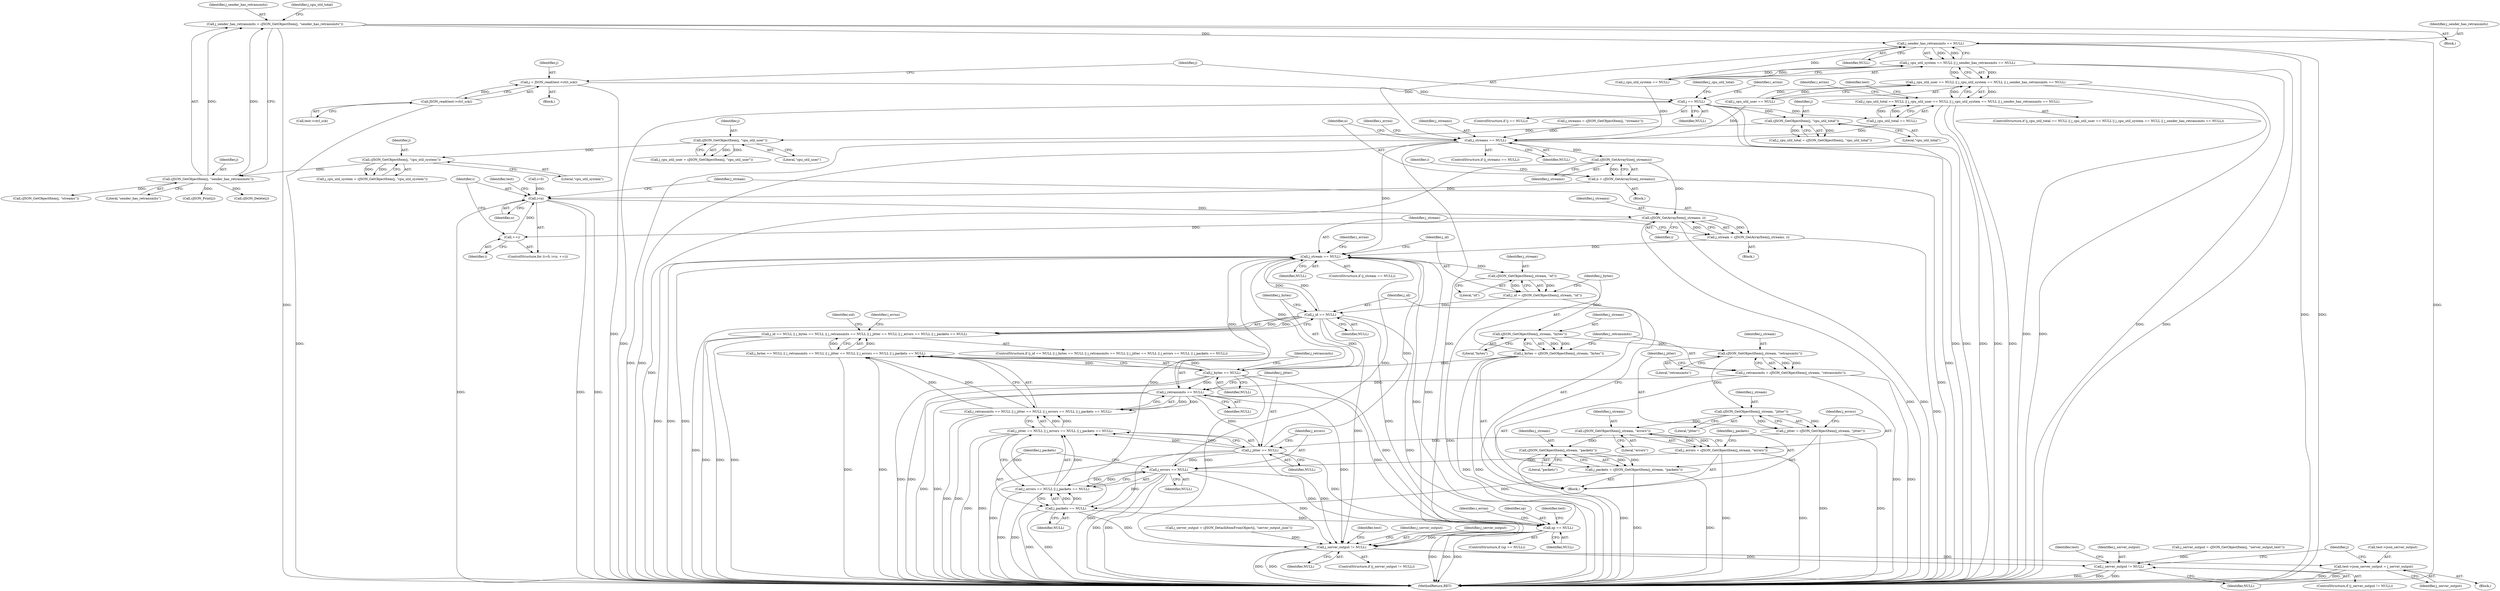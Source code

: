 digraph "0_iperf_91f2fa59e8ed80dfbf400add0164ee0e508e412a_48@API" {
"1000169" [label="(Call,j_sender_has_retransmits = cJSON_GetObjectItem(j, \"sender_has_retransmits\"))"];
"1000171" [label="(Call,cJSON_GetObjectItem(j, \"sender_has_retransmits\"))"];
"1000166" [label="(Call,cJSON_GetObjectItem(j, \"cpu_util_system\"))"];
"1000161" [label="(Call,cJSON_GetObjectItem(j, \"cpu_util_user\"))"];
"1000156" [label="(Call,cJSON_GetObjectItem(j, \"cpu_util_total\"))"];
"1000141" [label="(Call,j == NULL)"];
"1000134" [label="(Call,j = JSON_read(test->ctrl_sck))"];
"1000136" [label="(Call,JSON_read(test->ctrl_sck))"];
"1000187" [label="(Call,j_sender_has_retransmits == NULL)"];
"1000183" [label="(Call,j_cpu_util_system == NULL || j_sender_has_retransmits == NULL)"];
"1000179" [label="(Call,j_cpu_util_user == NULL || j_cpu_util_system == NULL || j_sender_has_retransmits == NULL)"];
"1000175" [label="(Call,j_cpu_util_total == NULL || j_cpu_util_user == NULL || j_cpu_util_system == NULL || j_sender_has_retransmits == NULL)"];
"1000257" [label="(Call,j_streams == NULL)"];
"1000272" [label="(Call,cJSON_GetArraySize(j_streams))"];
"1000270" [label="(Call,n = cJSON_GetArraySize(j_streams))"];
"1000278" [label="(Call,i<n)"];
"1000286" [label="(Call,cJSON_GetArrayItem(j_streams, i))"];
"1000281" [label="(Call,++i)"];
"1000284" [label="(Call,j_stream = cJSON_GetArrayItem(j_streams, i))"];
"1000290" [label="(Call,j_stream == NULL)"];
"1000305" [label="(Call,cJSON_GetObjectItem(j_stream, \"id\"))"];
"1000303" [label="(Call,j_id = cJSON_GetObjectItem(j_stream, \"id\"))"];
"1000335" [label="(Call,j_id == NULL)"];
"1000334" [label="(Call,j_id == NULL || j_bytes == NULL || j_retransmits == NULL || j_jitter == NULL || j_errors == NULL || j_packets == NULL)"];
"1000339" [label="(Call,j_bytes == NULL)"];
"1000338" [label="(Call,j_bytes == NULL || j_retransmits == NULL || j_jitter == NULL || j_errors == NULL || j_packets == NULL)"];
"1000343" [label="(Call,j_retransmits == NULL)"];
"1000342" [label="(Call,j_retransmits == NULL || j_jitter == NULL || j_errors == NULL || j_packets == NULL)"];
"1000347" [label="(Call,j_jitter == NULL)"];
"1000346" [label="(Call,j_jitter == NULL || j_errors == NULL || j_packets == NULL)"];
"1000351" [label="(Call,j_errors == NULL)"];
"1000350" [label="(Call,j_errors == NULL || j_packets == NULL)"];
"1000354" [label="(Call,j_packets == NULL)"];
"1000405" [label="(Call,sp == NULL)"];
"1000477" [label="(Call,j_server_output != NULL)"];
"1000481" [label="(Call,test->json_server_output = j_server_output)"];
"1000494" [label="(Call,j_server_output != NULL)"];
"1000310" [label="(Call,cJSON_GetObjectItem(j_stream, \"bytes\"))"];
"1000308" [label="(Call,j_bytes = cJSON_GetObjectItem(j_stream, \"bytes\"))"];
"1000315" [label="(Call,cJSON_GetObjectItem(j_stream, \"retransmits\"))"];
"1000313" [label="(Call,j_retransmits = cJSON_GetObjectItem(j_stream, \"retransmits\"))"];
"1000320" [label="(Call,cJSON_GetObjectItem(j_stream, \"jitter\"))"];
"1000318" [label="(Call,j_jitter = cJSON_GetObjectItem(j_stream, \"jitter\"))"];
"1000325" [label="(Call,cJSON_GetObjectItem(j_stream, \"errors\"))"];
"1000323" [label="(Call,j_errors = cJSON_GetObjectItem(j_stream, \"errors\"))"];
"1000330" [label="(Call,cJSON_GetObjectItem(j_stream, \"packets\"))"];
"1000328" [label="(Call,j_packets = cJSON_GetObjectItem(j_stream, \"packets\"))"];
"1000292" [label="(Identifier,NULL)"];
"1000326" [label="(Identifier,j_stream)"];
"1000349" [label="(Identifier,NULL)"];
"1000315" [label="(Call,cJSON_GetObjectItem(j_stream, \"retransmits\"))"];
"1000258" [label="(Identifier,j_streams)"];
"1000311" [label="(Identifier,j_stream)"];
"1000314" [label="(Identifier,j_retransmits)"];
"1000257" [label="(Call,j_streams == NULL)"];
"1000273" [label="(Identifier,j_streams)"];
"1000137" [label="(Call,test->ctrl_sck)"];
"1000270" [label="(Call,n = cJSON_GetArraySize(j_streams))"];
"1000141" [label="(Call,j == NULL)"];
"1000156" [label="(Call,cJSON_GetObjectItem(j, \"cpu_util_total\"))"];
"1000271" [label="(Identifier,n)"];
"1000290" [label="(Call,j_stream == NULL)"];
"1000479" [label="(Identifier,NULL)"];
"1000494" [label="(Call,j_server_output != NULL)"];
"1000346" [label="(Call,j_jitter == NULL || j_errors == NULL || j_packets == NULL)"];
"1000404" [label="(ControlStructure,if (sp == NULL))"];
"1000146" [label="(Identifier,i_errno)"];
"1000410" [label="(Identifier,i_errno)"];
"1000344" [label="(Identifier,j_retransmits)"];
"1000162" [label="(Identifier,j)"];
"1000304" [label="(Identifier,j_id)"];
"1000275" [label="(Call,i=0)"];
"1000154" [label="(Call,j_cpu_util_total = cJSON_GetObjectItem(j, \"cpu_util_total\"))"];
"1000179" [label="(Call,j_cpu_util_user == NULL || j_cpu_util_system == NULL || j_sender_has_retransmits == NULL)"];
"1000306" [label="(Identifier,j_stream)"];
"1000176" [label="(Call,j_cpu_util_total == NULL)"];
"1000510" [label="(MethodReturn,RET)"];
"1000170" [label="(Identifier,j_sender_has_retransmits)"];
"1000313" [label="(Call,j_retransmits = cJSON_GetObjectItem(j_stream, \"retransmits\"))"];
"1000356" [label="(Identifier,NULL)"];
"1000328" [label="(Call,j_packets = cJSON_GetObjectItem(j_stream, \"packets\"))"];
"1000352" [label="(Identifier,j_errors)"];
"1000325" [label="(Call,cJSON_GetObjectItem(j_stream, \"errors\"))"];
"1000287" [label="(Identifier,j_streams)"];
"1000321" [label="(Identifier,j_stream)"];
"1000319" [label="(Identifier,j_jitter)"];
"1000495" [label="(Identifier,j_server_output)"];
"1000334" [label="(Call,j_id == NULL || j_bytes == NULL || j_retransmits == NULL || j_jitter == NULL || j_errors == NULL || j_packets == NULL)"];
"1000335" [label="(Call,j_id == NULL)"];
"1000177" [label="(Identifier,j_cpu_util_total)"];
"1000143" [label="(Identifier,NULL)"];
"1000256" [label="(ControlStructure,if (j_streams == NULL))"];
"1000167" [label="(Identifier,j)"];
"1000291" [label="(Identifier,j_stream)"];
"1000496" [label="(Identifier,NULL)"];
"1000483" [label="(Identifier,test)"];
"1000331" [label="(Identifier,j_stream)"];
"1000171" [label="(Call,cJSON_GetObjectItem(j, \"sender_has_retransmits\"))"];
"1000323" [label="(Call,j_errors = cJSON_GetObjectItem(j_stream, \"errors\"))"];
"1000189" [label="(Identifier,NULL)"];
"1000251" [label="(Call,j_streams = cJSON_GetObjectItem(j, \"streams\"))"];
"1000340" [label="(Identifier,j_bytes)"];
"1000161" [label="(Call,cJSON_GetObjectItem(j, \"cpu_util_user\"))"];
"1000142" [label="(Identifier,j)"];
"1000164" [label="(Call,j_cpu_util_system = cJSON_GetObjectItem(j, \"cpu_util_system\"))"];
"1000406" [label="(Identifier,sp)"];
"1000136" [label="(Call,JSON_read(test->ctrl_sck))"];
"1000309" [label="(Identifier,j_bytes)"];
"1000169" [label="(Call,j_sender_has_retransmits = cJSON_GetObjectItem(j, \"sender_has_retransmits\"))"];
"1000308" [label="(Call,j_bytes = cJSON_GetObjectItem(j_stream, \"bytes\"))"];
"1000477" [label="(Call,j_server_output != NULL)"];
"1000488" [label="(Call,j_server_output = cJSON_GetObjectItem(j, \"server_output_text\"))"];
"1000341" [label="(Identifier,NULL)"];
"1000489" [label="(Identifier,j_server_output)"];
"1000168" [label="(Literal,\"cpu_util_system\")"];
"1000407" [label="(Identifier,NULL)"];
"1000272" [label="(Call,cJSON_GetArraySize(j_streams))"];
"1000288" [label="(Identifier,i)"];
"1000192" [label="(Identifier,i_errno)"];
"1000343" [label="(Call,j_retransmits == NULL)"];
"1000405" [label="(Call,sp == NULL)"];
"1000310" [label="(Call,cJSON_GetObjectItem(j_stream, \"bytes\"))"];
"1000351" [label="(Call,j_errors == NULL)"];
"1000318" [label="(Call,j_jitter = cJSON_GetObjectItem(j_stream, \"jitter\"))"];
"1000285" [label="(Identifier,j_stream)"];
"1000279" [label="(Identifier,i)"];
"1000348" [label="(Identifier,j_jitter)"];
"1000482" [label="(Call,test->json_server_output)"];
"1000175" [label="(Call,j_cpu_util_total == NULL || j_cpu_util_user == NULL || j_cpu_util_system == NULL || j_sender_has_retransmits == NULL)"];
"1000330" [label="(Call,cJSON_GetObjectItem(j_stream, \"packets\"))"];
"1000345" [label="(Identifier,NULL)"];
"1000281" [label="(Call,++i)"];
"1000157" [label="(Identifier,j)"];
"1000155" [label="(Identifier,j_cpu_util_total)"];
"1000303" [label="(Call,j_id = cJSON_GetObjectItem(j_stream, \"id\"))"];
"1000485" [label="(Identifier,j_server_output)"];
"1000305" [label="(Call,cJSON_GetObjectItem(j_stream, \"id\"))"];
"1000359" [label="(Identifier,i_errno)"];
"1000480" [label="(Block,)"];
"1000337" [label="(Identifier,NULL)"];
"1000465" [label="(Identifier,test)"];
"1000289" [label="(ControlStructure,if (j_stream == NULL))"];
"1000354" [label="(Call,j_packets == NULL)"];
"1000320" [label="(Call,cJSON_GetObjectItem(j_stream, \"jitter\"))"];
"1000183" [label="(Call,j_cpu_util_system == NULL || j_sender_has_retransmits == NULL)"];
"1000153" [label="(Block,)"];
"1000476" [label="(ControlStructure,if (j_server_output != NULL))"];
"1000282" [label="(Identifier,i)"];
"1000269" [label="(Block,)"];
"1000347" [label="(Call,j_jitter == NULL)"];
"1000253" [label="(Call,cJSON_GetObjectItem(j, \"streams\"))"];
"1000338" [label="(Call,j_bytes == NULL || j_retransmits == NULL || j_jitter == NULL || j_errors == NULL || j_packets == NULL)"];
"1000329" [label="(Identifier,j_packets)"];
"1000507" [label="(Identifier,j)"];
"1000283" [label="(Block,)"];
"1000368" [label="(Identifier,sid)"];
"1000134" [label="(Call,j = JSON_read(test->ctrl_sck))"];
"1000274" [label="(ControlStructure,for (i=0; i<n; ++i))"];
"1000174" [label="(ControlStructure,if (j_cpu_util_total == NULL || j_cpu_util_user == NULL || j_cpu_util_system == NULL || j_sender_has_retransmits == NULL))"];
"1000280" [label="(Identifier,n)"];
"1000420" [label="(Identifier,test)"];
"1000276" [label="(Identifier,i)"];
"1000317" [label="(Literal,\"retransmits\")"];
"1000105" [label="(Block,)"];
"1000336" [label="(Identifier,j_id)"];
"1000259" [label="(Identifier,NULL)"];
"1000158" [label="(Literal,\"cpu_util_total\")"];
"1000262" [label="(Identifier,i_errno)"];
"1000342" [label="(Call,j_retransmits == NULL || j_jitter == NULL || j_errors == NULL || j_packets == NULL)"];
"1000324" [label="(Identifier,j_errors)"];
"1000278" [label="(Call,i<n)"];
"1000481" [label="(Call,test->json_server_output = j_server_output)"];
"1000327" [label="(Literal,\"errors\")"];
"1000166" [label="(Call,cJSON_GetObjectItem(j, \"cpu_util_system\"))"];
"1000188" [label="(Identifier,j_sender_has_retransmits)"];
"1000307" [label="(Literal,\"id\")"];
"1000355" [label="(Identifier,j_packets)"];
"1000316" [label="(Identifier,j_stream)"];
"1000500" [label="(Identifier,test)"];
"1000478" [label="(Identifier,j_server_output)"];
"1000332" [label="(Literal,\"packets\")"];
"1000180" [label="(Call,j_cpu_util_user == NULL)"];
"1000284" [label="(Call,j_stream = cJSON_GetArrayItem(j_streams, i))"];
"1000295" [label="(Identifier,i_errno)"];
"1000140" [label="(ControlStructure,if (j == NULL))"];
"1000286" [label="(Call,cJSON_GetArrayItem(j_streams, i))"];
"1000471" [label="(Call,j_server_output = cJSON_DetachItemFromObject(j, \"server_output_json\"))"];
"1000184" [label="(Call,j_cpu_util_system == NULL)"];
"1000353" [label="(Identifier,NULL)"];
"1000135" [label="(Identifier,j)"];
"1000312" [label="(Literal,\"bytes\")"];
"1000207" [label="(Call,cJSON_Print(j))"];
"1000159" [label="(Call,j_cpu_util_user = cJSON_GetObjectItem(j, \"cpu_util_user\"))"];
"1000187" [label="(Call,j_sender_has_retransmits == NULL)"];
"1000506" [label="(Call,cJSON_Delete(j))"];
"1000163" [label="(Literal,\"cpu_util_user\")"];
"1000322" [label="(Literal,\"jitter\")"];
"1000202" [label="(Identifier,test)"];
"1000350" [label="(Call,j_errors == NULL || j_packets == NULL)"];
"1000493" [label="(ControlStructure,if (j_server_output != NULL))"];
"1000173" [label="(Literal,\"sender_has_retransmits\")"];
"1000333" [label="(ControlStructure,if (j_id == NULL || j_bytes == NULL || j_retransmits == NULL || j_jitter == NULL || j_errors == NULL || j_packets == NULL))"];
"1000339" [label="(Call,j_bytes == NULL)"];
"1000172" [label="(Identifier,j)"];
"1000302" [label="(Block,)"];
"1000169" -> "1000153"  [label="AST: "];
"1000169" -> "1000171"  [label="CFG: "];
"1000170" -> "1000169"  [label="AST: "];
"1000171" -> "1000169"  [label="AST: "];
"1000177" -> "1000169"  [label="CFG: "];
"1000169" -> "1000510"  [label="DDG: "];
"1000169" -> "1000510"  [label="DDG: "];
"1000171" -> "1000169"  [label="DDG: "];
"1000171" -> "1000169"  [label="DDG: "];
"1000169" -> "1000187"  [label="DDG: "];
"1000171" -> "1000173"  [label="CFG: "];
"1000172" -> "1000171"  [label="AST: "];
"1000173" -> "1000171"  [label="AST: "];
"1000166" -> "1000171"  [label="DDG: "];
"1000171" -> "1000207"  [label="DDG: "];
"1000171" -> "1000253"  [label="DDG: "];
"1000171" -> "1000506"  [label="DDG: "];
"1000166" -> "1000164"  [label="AST: "];
"1000166" -> "1000168"  [label="CFG: "];
"1000167" -> "1000166"  [label="AST: "];
"1000168" -> "1000166"  [label="AST: "];
"1000164" -> "1000166"  [label="CFG: "];
"1000166" -> "1000164"  [label="DDG: "];
"1000166" -> "1000164"  [label="DDG: "];
"1000161" -> "1000166"  [label="DDG: "];
"1000161" -> "1000159"  [label="AST: "];
"1000161" -> "1000163"  [label="CFG: "];
"1000162" -> "1000161"  [label="AST: "];
"1000163" -> "1000161"  [label="AST: "];
"1000159" -> "1000161"  [label="CFG: "];
"1000161" -> "1000159"  [label="DDG: "];
"1000161" -> "1000159"  [label="DDG: "];
"1000156" -> "1000161"  [label="DDG: "];
"1000156" -> "1000154"  [label="AST: "];
"1000156" -> "1000158"  [label="CFG: "];
"1000157" -> "1000156"  [label="AST: "];
"1000158" -> "1000156"  [label="AST: "];
"1000154" -> "1000156"  [label="CFG: "];
"1000156" -> "1000154"  [label="DDG: "];
"1000156" -> "1000154"  [label="DDG: "];
"1000141" -> "1000156"  [label="DDG: "];
"1000141" -> "1000140"  [label="AST: "];
"1000141" -> "1000143"  [label="CFG: "];
"1000142" -> "1000141"  [label="AST: "];
"1000143" -> "1000141"  [label="AST: "];
"1000146" -> "1000141"  [label="CFG: "];
"1000155" -> "1000141"  [label="CFG: "];
"1000141" -> "1000510"  [label="DDG: "];
"1000141" -> "1000510"  [label="DDG: "];
"1000141" -> "1000510"  [label="DDG: "];
"1000134" -> "1000141"  [label="DDG: "];
"1000141" -> "1000176"  [label="DDG: "];
"1000134" -> "1000105"  [label="AST: "];
"1000134" -> "1000136"  [label="CFG: "];
"1000135" -> "1000134"  [label="AST: "];
"1000136" -> "1000134"  [label="AST: "];
"1000142" -> "1000134"  [label="CFG: "];
"1000134" -> "1000510"  [label="DDG: "];
"1000136" -> "1000134"  [label="DDG: "];
"1000136" -> "1000137"  [label="CFG: "];
"1000137" -> "1000136"  [label="AST: "];
"1000136" -> "1000510"  [label="DDG: "];
"1000187" -> "1000183"  [label="AST: "];
"1000187" -> "1000189"  [label="CFG: "];
"1000188" -> "1000187"  [label="AST: "];
"1000189" -> "1000187"  [label="AST: "];
"1000183" -> "1000187"  [label="CFG: "];
"1000187" -> "1000510"  [label="DDG: "];
"1000187" -> "1000510"  [label="DDG: "];
"1000187" -> "1000183"  [label="DDG: "];
"1000187" -> "1000183"  [label="DDG: "];
"1000184" -> "1000187"  [label="DDG: "];
"1000187" -> "1000257"  [label="DDG: "];
"1000183" -> "1000179"  [label="AST: "];
"1000183" -> "1000184"  [label="CFG: "];
"1000184" -> "1000183"  [label="AST: "];
"1000179" -> "1000183"  [label="CFG: "];
"1000183" -> "1000510"  [label="DDG: "];
"1000183" -> "1000510"  [label="DDG: "];
"1000183" -> "1000179"  [label="DDG: "];
"1000183" -> "1000179"  [label="DDG: "];
"1000184" -> "1000183"  [label="DDG: "];
"1000184" -> "1000183"  [label="DDG: "];
"1000179" -> "1000175"  [label="AST: "];
"1000179" -> "1000180"  [label="CFG: "];
"1000180" -> "1000179"  [label="AST: "];
"1000175" -> "1000179"  [label="CFG: "];
"1000179" -> "1000510"  [label="DDG: "];
"1000179" -> "1000510"  [label="DDG: "];
"1000179" -> "1000175"  [label="DDG: "];
"1000179" -> "1000175"  [label="DDG: "];
"1000180" -> "1000179"  [label="DDG: "];
"1000180" -> "1000179"  [label="DDG: "];
"1000175" -> "1000174"  [label="AST: "];
"1000175" -> "1000176"  [label="CFG: "];
"1000176" -> "1000175"  [label="AST: "];
"1000192" -> "1000175"  [label="CFG: "];
"1000202" -> "1000175"  [label="CFG: "];
"1000175" -> "1000510"  [label="DDG: "];
"1000175" -> "1000510"  [label="DDG: "];
"1000175" -> "1000510"  [label="DDG: "];
"1000176" -> "1000175"  [label="DDG: "];
"1000176" -> "1000175"  [label="DDG: "];
"1000257" -> "1000256"  [label="AST: "];
"1000257" -> "1000259"  [label="CFG: "];
"1000258" -> "1000257"  [label="AST: "];
"1000259" -> "1000257"  [label="AST: "];
"1000262" -> "1000257"  [label="CFG: "];
"1000271" -> "1000257"  [label="CFG: "];
"1000257" -> "1000510"  [label="DDG: "];
"1000257" -> "1000510"  [label="DDG: "];
"1000257" -> "1000510"  [label="DDG: "];
"1000251" -> "1000257"  [label="DDG: "];
"1000184" -> "1000257"  [label="DDG: "];
"1000180" -> "1000257"  [label="DDG: "];
"1000176" -> "1000257"  [label="DDG: "];
"1000257" -> "1000272"  [label="DDG: "];
"1000257" -> "1000290"  [label="DDG: "];
"1000257" -> "1000477"  [label="DDG: "];
"1000272" -> "1000270"  [label="AST: "];
"1000272" -> "1000273"  [label="CFG: "];
"1000273" -> "1000272"  [label="AST: "];
"1000270" -> "1000272"  [label="CFG: "];
"1000272" -> "1000510"  [label="DDG: "];
"1000272" -> "1000270"  [label="DDG: "];
"1000272" -> "1000286"  [label="DDG: "];
"1000270" -> "1000269"  [label="AST: "];
"1000271" -> "1000270"  [label="AST: "];
"1000276" -> "1000270"  [label="CFG: "];
"1000270" -> "1000510"  [label="DDG: "];
"1000270" -> "1000278"  [label="DDG: "];
"1000278" -> "1000274"  [label="AST: "];
"1000278" -> "1000280"  [label="CFG: "];
"1000279" -> "1000278"  [label="AST: "];
"1000280" -> "1000278"  [label="AST: "];
"1000285" -> "1000278"  [label="CFG: "];
"1000465" -> "1000278"  [label="CFG: "];
"1000278" -> "1000510"  [label="DDG: "];
"1000278" -> "1000510"  [label="DDG: "];
"1000278" -> "1000510"  [label="DDG: "];
"1000281" -> "1000278"  [label="DDG: "];
"1000275" -> "1000278"  [label="DDG: "];
"1000278" -> "1000286"  [label="DDG: "];
"1000286" -> "1000284"  [label="AST: "];
"1000286" -> "1000288"  [label="CFG: "];
"1000287" -> "1000286"  [label="AST: "];
"1000288" -> "1000286"  [label="AST: "];
"1000284" -> "1000286"  [label="CFG: "];
"1000286" -> "1000510"  [label="DDG: "];
"1000286" -> "1000510"  [label="DDG: "];
"1000286" -> "1000281"  [label="DDG: "];
"1000286" -> "1000284"  [label="DDG: "];
"1000286" -> "1000284"  [label="DDG: "];
"1000281" -> "1000274"  [label="AST: "];
"1000281" -> "1000282"  [label="CFG: "];
"1000282" -> "1000281"  [label="AST: "];
"1000279" -> "1000281"  [label="CFG: "];
"1000284" -> "1000283"  [label="AST: "];
"1000285" -> "1000284"  [label="AST: "];
"1000291" -> "1000284"  [label="CFG: "];
"1000284" -> "1000510"  [label="DDG: "];
"1000284" -> "1000290"  [label="DDG: "];
"1000290" -> "1000289"  [label="AST: "];
"1000290" -> "1000292"  [label="CFG: "];
"1000291" -> "1000290"  [label="AST: "];
"1000292" -> "1000290"  [label="AST: "];
"1000295" -> "1000290"  [label="CFG: "];
"1000304" -> "1000290"  [label="CFG: "];
"1000290" -> "1000510"  [label="DDG: "];
"1000290" -> "1000510"  [label="DDG: "];
"1000290" -> "1000510"  [label="DDG: "];
"1000405" -> "1000290"  [label="DDG: "];
"1000351" -> "1000290"  [label="DDG: "];
"1000343" -> "1000290"  [label="DDG: "];
"1000354" -> "1000290"  [label="DDG: "];
"1000347" -> "1000290"  [label="DDG: "];
"1000339" -> "1000290"  [label="DDG: "];
"1000335" -> "1000290"  [label="DDG: "];
"1000290" -> "1000305"  [label="DDG: "];
"1000290" -> "1000335"  [label="DDG: "];
"1000290" -> "1000477"  [label="DDG: "];
"1000305" -> "1000303"  [label="AST: "];
"1000305" -> "1000307"  [label="CFG: "];
"1000306" -> "1000305"  [label="AST: "];
"1000307" -> "1000305"  [label="AST: "];
"1000303" -> "1000305"  [label="CFG: "];
"1000305" -> "1000303"  [label="DDG: "];
"1000305" -> "1000303"  [label="DDG: "];
"1000305" -> "1000310"  [label="DDG: "];
"1000303" -> "1000302"  [label="AST: "];
"1000304" -> "1000303"  [label="AST: "];
"1000309" -> "1000303"  [label="CFG: "];
"1000303" -> "1000510"  [label="DDG: "];
"1000303" -> "1000335"  [label="DDG: "];
"1000335" -> "1000334"  [label="AST: "];
"1000335" -> "1000337"  [label="CFG: "];
"1000336" -> "1000335"  [label="AST: "];
"1000337" -> "1000335"  [label="AST: "];
"1000340" -> "1000335"  [label="CFG: "];
"1000334" -> "1000335"  [label="CFG: "];
"1000335" -> "1000510"  [label="DDG: "];
"1000335" -> "1000510"  [label="DDG: "];
"1000335" -> "1000334"  [label="DDG: "];
"1000335" -> "1000334"  [label="DDG: "];
"1000335" -> "1000339"  [label="DDG: "];
"1000335" -> "1000405"  [label="DDG: "];
"1000335" -> "1000477"  [label="DDG: "];
"1000334" -> "1000333"  [label="AST: "];
"1000334" -> "1000338"  [label="CFG: "];
"1000338" -> "1000334"  [label="AST: "];
"1000359" -> "1000334"  [label="CFG: "];
"1000368" -> "1000334"  [label="CFG: "];
"1000334" -> "1000510"  [label="DDG: "];
"1000334" -> "1000510"  [label="DDG: "];
"1000334" -> "1000510"  [label="DDG: "];
"1000338" -> "1000334"  [label="DDG: "];
"1000338" -> "1000334"  [label="DDG: "];
"1000339" -> "1000338"  [label="AST: "];
"1000339" -> "1000341"  [label="CFG: "];
"1000340" -> "1000339"  [label="AST: "];
"1000341" -> "1000339"  [label="AST: "];
"1000344" -> "1000339"  [label="CFG: "];
"1000338" -> "1000339"  [label="CFG: "];
"1000339" -> "1000510"  [label="DDG: "];
"1000339" -> "1000510"  [label="DDG: "];
"1000339" -> "1000338"  [label="DDG: "];
"1000339" -> "1000338"  [label="DDG: "];
"1000308" -> "1000339"  [label="DDG: "];
"1000339" -> "1000343"  [label="DDG: "];
"1000339" -> "1000405"  [label="DDG: "];
"1000339" -> "1000477"  [label="DDG: "];
"1000338" -> "1000342"  [label="CFG: "];
"1000342" -> "1000338"  [label="AST: "];
"1000338" -> "1000510"  [label="DDG: "];
"1000338" -> "1000510"  [label="DDG: "];
"1000342" -> "1000338"  [label="DDG: "];
"1000342" -> "1000338"  [label="DDG: "];
"1000343" -> "1000342"  [label="AST: "];
"1000343" -> "1000345"  [label="CFG: "];
"1000344" -> "1000343"  [label="AST: "];
"1000345" -> "1000343"  [label="AST: "];
"1000348" -> "1000343"  [label="CFG: "];
"1000342" -> "1000343"  [label="CFG: "];
"1000343" -> "1000510"  [label="DDG: "];
"1000343" -> "1000510"  [label="DDG: "];
"1000343" -> "1000342"  [label="DDG: "];
"1000343" -> "1000342"  [label="DDG: "];
"1000313" -> "1000343"  [label="DDG: "];
"1000343" -> "1000347"  [label="DDG: "];
"1000343" -> "1000405"  [label="DDG: "];
"1000343" -> "1000477"  [label="DDG: "];
"1000342" -> "1000346"  [label="CFG: "];
"1000346" -> "1000342"  [label="AST: "];
"1000342" -> "1000510"  [label="DDG: "];
"1000342" -> "1000510"  [label="DDG: "];
"1000346" -> "1000342"  [label="DDG: "];
"1000346" -> "1000342"  [label="DDG: "];
"1000347" -> "1000346"  [label="AST: "];
"1000347" -> "1000349"  [label="CFG: "];
"1000348" -> "1000347"  [label="AST: "];
"1000349" -> "1000347"  [label="AST: "];
"1000352" -> "1000347"  [label="CFG: "];
"1000346" -> "1000347"  [label="CFG: "];
"1000347" -> "1000510"  [label="DDG: "];
"1000347" -> "1000510"  [label="DDG: "];
"1000347" -> "1000346"  [label="DDG: "];
"1000347" -> "1000346"  [label="DDG: "];
"1000318" -> "1000347"  [label="DDG: "];
"1000347" -> "1000351"  [label="DDG: "];
"1000347" -> "1000405"  [label="DDG: "];
"1000347" -> "1000477"  [label="DDG: "];
"1000346" -> "1000350"  [label="CFG: "];
"1000350" -> "1000346"  [label="AST: "];
"1000346" -> "1000510"  [label="DDG: "];
"1000346" -> "1000510"  [label="DDG: "];
"1000350" -> "1000346"  [label="DDG: "];
"1000350" -> "1000346"  [label="DDG: "];
"1000351" -> "1000350"  [label="AST: "];
"1000351" -> "1000353"  [label="CFG: "];
"1000352" -> "1000351"  [label="AST: "];
"1000353" -> "1000351"  [label="AST: "];
"1000355" -> "1000351"  [label="CFG: "];
"1000350" -> "1000351"  [label="CFG: "];
"1000351" -> "1000510"  [label="DDG: "];
"1000351" -> "1000510"  [label="DDG: "];
"1000351" -> "1000350"  [label="DDG: "];
"1000351" -> "1000350"  [label="DDG: "];
"1000323" -> "1000351"  [label="DDG: "];
"1000351" -> "1000354"  [label="DDG: "];
"1000351" -> "1000405"  [label="DDG: "];
"1000351" -> "1000477"  [label="DDG: "];
"1000350" -> "1000354"  [label="CFG: "];
"1000354" -> "1000350"  [label="AST: "];
"1000350" -> "1000510"  [label="DDG: "];
"1000350" -> "1000510"  [label="DDG: "];
"1000354" -> "1000350"  [label="DDG: "];
"1000354" -> "1000350"  [label="DDG: "];
"1000354" -> "1000356"  [label="CFG: "];
"1000355" -> "1000354"  [label="AST: "];
"1000356" -> "1000354"  [label="AST: "];
"1000354" -> "1000510"  [label="DDG: "];
"1000354" -> "1000510"  [label="DDG: "];
"1000328" -> "1000354"  [label="DDG: "];
"1000354" -> "1000405"  [label="DDG: "];
"1000354" -> "1000477"  [label="DDG: "];
"1000405" -> "1000404"  [label="AST: "];
"1000405" -> "1000407"  [label="CFG: "];
"1000406" -> "1000405"  [label="AST: "];
"1000407" -> "1000405"  [label="AST: "];
"1000410" -> "1000405"  [label="CFG: "];
"1000420" -> "1000405"  [label="CFG: "];
"1000405" -> "1000510"  [label="DDG: "];
"1000405" -> "1000510"  [label="DDG: "];
"1000405" -> "1000510"  [label="DDG: "];
"1000405" -> "1000477"  [label="DDG: "];
"1000477" -> "1000476"  [label="AST: "];
"1000477" -> "1000479"  [label="CFG: "];
"1000478" -> "1000477"  [label="AST: "];
"1000479" -> "1000477"  [label="AST: "];
"1000483" -> "1000477"  [label="CFG: "];
"1000489" -> "1000477"  [label="CFG: "];
"1000477" -> "1000510"  [label="DDG: "];
"1000477" -> "1000510"  [label="DDG: "];
"1000471" -> "1000477"  [label="DDG: "];
"1000477" -> "1000481"  [label="DDG: "];
"1000477" -> "1000494"  [label="DDG: "];
"1000481" -> "1000480"  [label="AST: "];
"1000481" -> "1000485"  [label="CFG: "];
"1000482" -> "1000481"  [label="AST: "];
"1000485" -> "1000481"  [label="AST: "];
"1000507" -> "1000481"  [label="CFG: "];
"1000481" -> "1000510"  [label="DDG: "];
"1000481" -> "1000510"  [label="DDG: "];
"1000494" -> "1000493"  [label="AST: "];
"1000494" -> "1000496"  [label="CFG: "];
"1000495" -> "1000494"  [label="AST: "];
"1000496" -> "1000494"  [label="AST: "];
"1000500" -> "1000494"  [label="CFG: "];
"1000507" -> "1000494"  [label="CFG: "];
"1000494" -> "1000510"  [label="DDG: "];
"1000494" -> "1000510"  [label="DDG: "];
"1000494" -> "1000510"  [label="DDG: "];
"1000488" -> "1000494"  [label="DDG: "];
"1000310" -> "1000308"  [label="AST: "];
"1000310" -> "1000312"  [label="CFG: "];
"1000311" -> "1000310"  [label="AST: "];
"1000312" -> "1000310"  [label="AST: "];
"1000308" -> "1000310"  [label="CFG: "];
"1000310" -> "1000308"  [label="DDG: "];
"1000310" -> "1000308"  [label="DDG: "];
"1000310" -> "1000315"  [label="DDG: "];
"1000308" -> "1000302"  [label="AST: "];
"1000309" -> "1000308"  [label="AST: "];
"1000314" -> "1000308"  [label="CFG: "];
"1000308" -> "1000510"  [label="DDG: "];
"1000308" -> "1000510"  [label="DDG: "];
"1000315" -> "1000313"  [label="AST: "];
"1000315" -> "1000317"  [label="CFG: "];
"1000316" -> "1000315"  [label="AST: "];
"1000317" -> "1000315"  [label="AST: "];
"1000313" -> "1000315"  [label="CFG: "];
"1000315" -> "1000313"  [label="DDG: "];
"1000315" -> "1000313"  [label="DDG: "];
"1000315" -> "1000320"  [label="DDG: "];
"1000313" -> "1000302"  [label="AST: "];
"1000314" -> "1000313"  [label="AST: "];
"1000319" -> "1000313"  [label="CFG: "];
"1000313" -> "1000510"  [label="DDG: "];
"1000313" -> "1000510"  [label="DDG: "];
"1000320" -> "1000318"  [label="AST: "];
"1000320" -> "1000322"  [label="CFG: "];
"1000321" -> "1000320"  [label="AST: "];
"1000322" -> "1000320"  [label="AST: "];
"1000318" -> "1000320"  [label="CFG: "];
"1000320" -> "1000318"  [label="DDG: "];
"1000320" -> "1000318"  [label="DDG: "];
"1000320" -> "1000325"  [label="DDG: "];
"1000318" -> "1000302"  [label="AST: "];
"1000319" -> "1000318"  [label="AST: "];
"1000324" -> "1000318"  [label="CFG: "];
"1000318" -> "1000510"  [label="DDG: "];
"1000318" -> "1000510"  [label="DDG: "];
"1000325" -> "1000323"  [label="AST: "];
"1000325" -> "1000327"  [label="CFG: "];
"1000326" -> "1000325"  [label="AST: "];
"1000327" -> "1000325"  [label="AST: "];
"1000323" -> "1000325"  [label="CFG: "];
"1000325" -> "1000323"  [label="DDG: "];
"1000325" -> "1000323"  [label="DDG: "];
"1000325" -> "1000330"  [label="DDG: "];
"1000323" -> "1000302"  [label="AST: "];
"1000324" -> "1000323"  [label="AST: "];
"1000329" -> "1000323"  [label="CFG: "];
"1000323" -> "1000510"  [label="DDG: "];
"1000323" -> "1000510"  [label="DDG: "];
"1000330" -> "1000328"  [label="AST: "];
"1000330" -> "1000332"  [label="CFG: "];
"1000331" -> "1000330"  [label="AST: "];
"1000332" -> "1000330"  [label="AST: "];
"1000328" -> "1000330"  [label="CFG: "];
"1000330" -> "1000510"  [label="DDG: "];
"1000330" -> "1000328"  [label="DDG: "];
"1000330" -> "1000328"  [label="DDG: "];
"1000328" -> "1000302"  [label="AST: "];
"1000329" -> "1000328"  [label="AST: "];
"1000336" -> "1000328"  [label="CFG: "];
"1000328" -> "1000510"  [label="DDG: "];
"1000328" -> "1000510"  [label="DDG: "];
}

